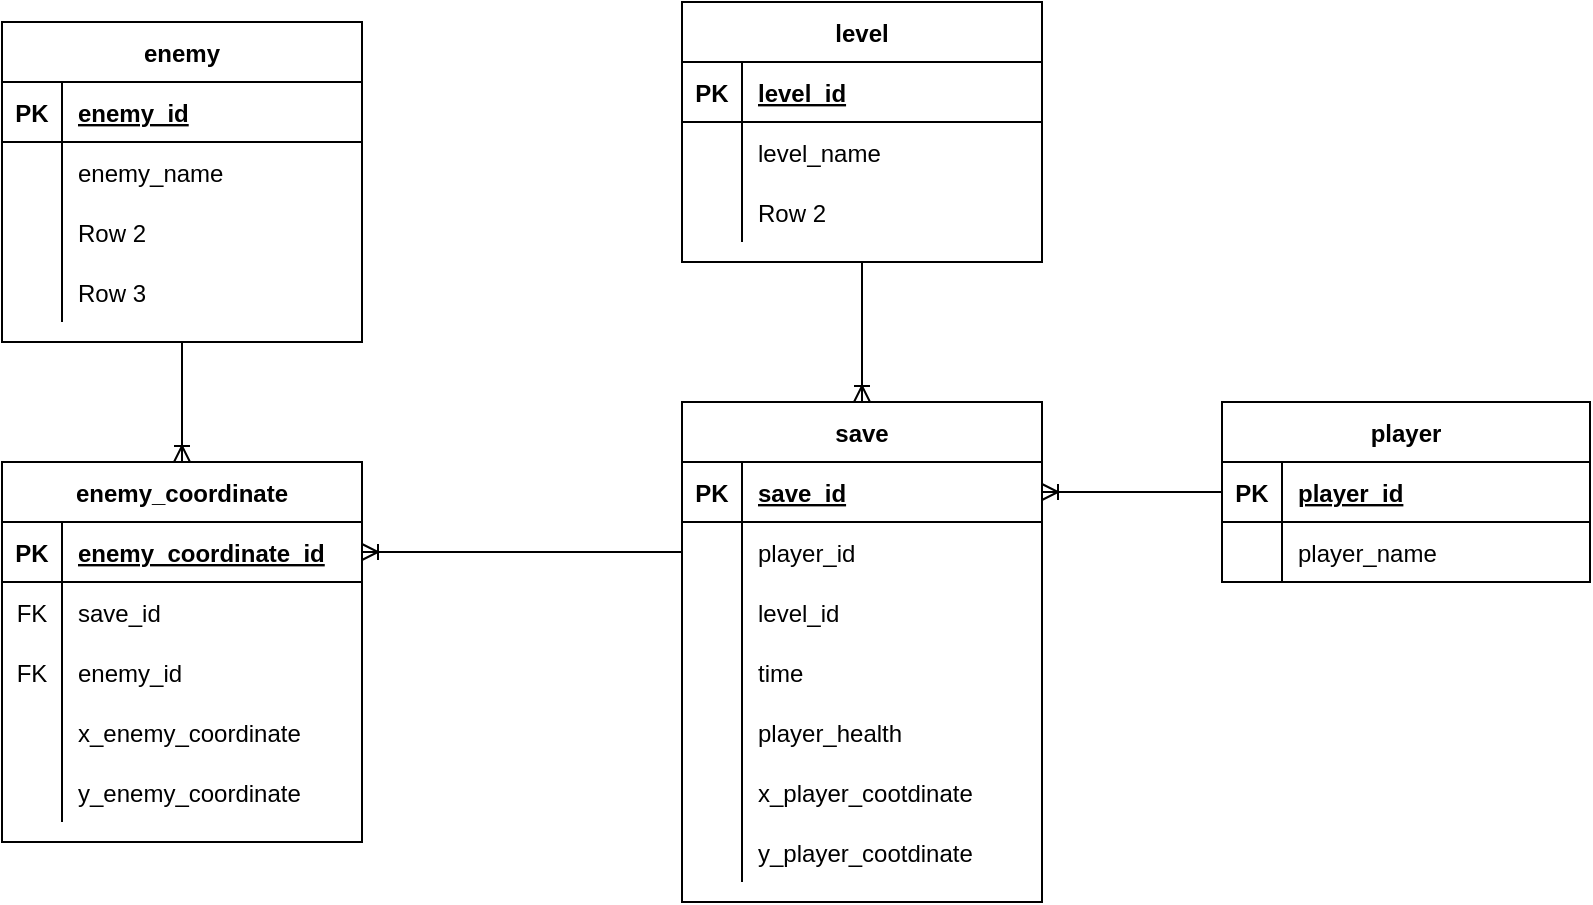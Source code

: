 <mxfile version="20.5.1" type="device"><diagram id="g3M--DwqCFLTSeb4jEzi" name="Страница 1"><mxGraphModel dx="2209" dy="764" grid="1" gridSize="10" guides="1" tooltips="1" connect="1" arrows="1" fold="1" page="1" pageScale="1" pageWidth="827" pageHeight="1169" math="0" shadow="0"><root><mxCell id="0"/><mxCell id="1" parent="0"/><mxCell id="gzmJOsKCDwlrmbXUU4vh-1" value="player" style="shape=table;startSize=30;container=1;collapsible=1;childLayout=tableLayout;fixedRows=1;rowLines=0;fontStyle=1;align=center;resizeLast=1;" vertex="1" parent="1"><mxGeometry x="360" y="200" width="184" height="90" as="geometry"/></mxCell><mxCell id="gzmJOsKCDwlrmbXUU4vh-2" value="" style="shape=tableRow;horizontal=0;startSize=0;swimlaneHead=0;swimlaneBody=0;fillColor=none;collapsible=0;dropTarget=0;points=[[0,0.5],[1,0.5]];portConstraint=eastwest;top=0;left=0;right=0;bottom=1;" vertex="1" parent="gzmJOsKCDwlrmbXUU4vh-1"><mxGeometry y="30" width="184" height="30" as="geometry"/></mxCell><mxCell id="gzmJOsKCDwlrmbXUU4vh-3" value="PK" style="shape=partialRectangle;connectable=0;fillColor=none;top=0;left=0;bottom=0;right=0;fontStyle=1;overflow=hidden;" vertex="1" parent="gzmJOsKCDwlrmbXUU4vh-2"><mxGeometry width="30" height="30" as="geometry"><mxRectangle width="30" height="30" as="alternateBounds"/></mxGeometry></mxCell><mxCell id="gzmJOsKCDwlrmbXUU4vh-4" value="player_id" style="shape=partialRectangle;connectable=0;fillColor=none;top=0;left=0;bottom=0;right=0;align=left;spacingLeft=6;fontStyle=5;overflow=hidden;" vertex="1" parent="gzmJOsKCDwlrmbXUU4vh-2"><mxGeometry x="30" width="154" height="30" as="geometry"><mxRectangle width="154" height="30" as="alternateBounds"/></mxGeometry></mxCell><mxCell id="gzmJOsKCDwlrmbXUU4vh-5" value="" style="shape=tableRow;horizontal=0;startSize=0;swimlaneHead=0;swimlaneBody=0;fillColor=none;collapsible=0;dropTarget=0;points=[[0,0.5],[1,0.5]];portConstraint=eastwest;top=0;left=0;right=0;bottom=0;" vertex="1" parent="gzmJOsKCDwlrmbXUU4vh-1"><mxGeometry y="60" width="184" height="30" as="geometry"/></mxCell><mxCell id="gzmJOsKCDwlrmbXUU4vh-6" value="" style="shape=partialRectangle;connectable=0;fillColor=none;top=0;left=0;bottom=0;right=0;editable=1;overflow=hidden;" vertex="1" parent="gzmJOsKCDwlrmbXUU4vh-5"><mxGeometry width="30" height="30" as="geometry"><mxRectangle width="30" height="30" as="alternateBounds"/></mxGeometry></mxCell><mxCell id="gzmJOsKCDwlrmbXUU4vh-7" value="player_name" style="shape=partialRectangle;connectable=0;fillColor=none;top=0;left=0;bottom=0;right=0;align=left;spacingLeft=6;overflow=hidden;" vertex="1" parent="gzmJOsKCDwlrmbXUU4vh-5"><mxGeometry x="30" width="154" height="30" as="geometry"><mxRectangle width="154" height="30" as="alternateBounds"/></mxGeometry></mxCell><mxCell id="gzmJOsKCDwlrmbXUU4vh-14" value="save" style="shape=table;startSize=30;container=1;collapsible=1;childLayout=tableLayout;fixedRows=1;rowLines=0;fontStyle=1;align=center;resizeLast=1;" vertex="1" parent="1"><mxGeometry x="90" y="200" width="180" height="250" as="geometry"/></mxCell><mxCell id="gzmJOsKCDwlrmbXUU4vh-15" value="" style="shape=tableRow;horizontal=0;startSize=0;swimlaneHead=0;swimlaneBody=0;fillColor=none;collapsible=0;dropTarget=0;points=[[0,0.5],[1,0.5]];portConstraint=eastwest;top=0;left=0;right=0;bottom=1;" vertex="1" parent="gzmJOsKCDwlrmbXUU4vh-14"><mxGeometry y="30" width="180" height="30" as="geometry"/></mxCell><mxCell id="gzmJOsKCDwlrmbXUU4vh-16" value="PK" style="shape=partialRectangle;connectable=0;fillColor=none;top=0;left=0;bottom=0;right=0;fontStyle=1;overflow=hidden;" vertex="1" parent="gzmJOsKCDwlrmbXUU4vh-15"><mxGeometry width="30" height="30" as="geometry"><mxRectangle width="30" height="30" as="alternateBounds"/></mxGeometry></mxCell><mxCell id="gzmJOsKCDwlrmbXUU4vh-17" value="save_id" style="shape=partialRectangle;connectable=0;fillColor=none;top=0;left=0;bottom=0;right=0;align=left;spacingLeft=6;fontStyle=5;overflow=hidden;" vertex="1" parent="gzmJOsKCDwlrmbXUU4vh-15"><mxGeometry x="30" width="150" height="30" as="geometry"><mxRectangle width="150" height="30" as="alternateBounds"/></mxGeometry></mxCell><mxCell id="gzmJOsKCDwlrmbXUU4vh-18" value="" style="shape=tableRow;horizontal=0;startSize=0;swimlaneHead=0;swimlaneBody=0;fillColor=none;collapsible=0;dropTarget=0;points=[[0,0.5],[1,0.5]];portConstraint=eastwest;top=0;left=0;right=0;bottom=0;" vertex="1" parent="gzmJOsKCDwlrmbXUU4vh-14"><mxGeometry y="60" width="180" height="30" as="geometry"/></mxCell><mxCell id="gzmJOsKCDwlrmbXUU4vh-19" value="" style="shape=partialRectangle;connectable=0;fillColor=none;top=0;left=0;bottom=0;right=0;editable=1;overflow=hidden;" vertex="1" parent="gzmJOsKCDwlrmbXUU4vh-18"><mxGeometry width="30" height="30" as="geometry"><mxRectangle width="30" height="30" as="alternateBounds"/></mxGeometry></mxCell><mxCell id="gzmJOsKCDwlrmbXUU4vh-20" value="player_id" style="shape=partialRectangle;connectable=0;fillColor=none;top=0;left=0;bottom=0;right=0;align=left;spacingLeft=6;overflow=hidden;" vertex="1" parent="gzmJOsKCDwlrmbXUU4vh-18"><mxGeometry x="30" width="150" height="30" as="geometry"><mxRectangle width="150" height="30" as="alternateBounds"/></mxGeometry></mxCell><mxCell id="gzmJOsKCDwlrmbXUU4vh-21" value="" style="shape=tableRow;horizontal=0;startSize=0;swimlaneHead=0;swimlaneBody=0;fillColor=none;collapsible=0;dropTarget=0;points=[[0,0.5],[1,0.5]];portConstraint=eastwest;top=0;left=0;right=0;bottom=0;" vertex="1" parent="gzmJOsKCDwlrmbXUU4vh-14"><mxGeometry y="90" width="180" height="30" as="geometry"/></mxCell><mxCell id="gzmJOsKCDwlrmbXUU4vh-22" value="" style="shape=partialRectangle;connectable=0;fillColor=none;top=0;left=0;bottom=0;right=0;editable=1;overflow=hidden;" vertex="1" parent="gzmJOsKCDwlrmbXUU4vh-21"><mxGeometry width="30" height="30" as="geometry"><mxRectangle width="30" height="30" as="alternateBounds"/></mxGeometry></mxCell><mxCell id="gzmJOsKCDwlrmbXUU4vh-23" value="level_id" style="shape=partialRectangle;connectable=0;fillColor=none;top=0;left=0;bottom=0;right=0;align=left;spacingLeft=6;overflow=hidden;" vertex="1" parent="gzmJOsKCDwlrmbXUU4vh-21"><mxGeometry x="30" width="150" height="30" as="geometry"><mxRectangle width="150" height="30" as="alternateBounds"/></mxGeometry></mxCell><mxCell id="gzmJOsKCDwlrmbXUU4vh-24" value="" style="shape=tableRow;horizontal=0;startSize=0;swimlaneHead=0;swimlaneBody=0;fillColor=none;collapsible=0;dropTarget=0;points=[[0,0.5],[1,0.5]];portConstraint=eastwest;top=0;left=0;right=0;bottom=0;" vertex="1" parent="gzmJOsKCDwlrmbXUU4vh-14"><mxGeometry y="120" width="180" height="30" as="geometry"/></mxCell><mxCell id="gzmJOsKCDwlrmbXUU4vh-25" value="" style="shape=partialRectangle;connectable=0;fillColor=none;top=0;left=0;bottom=0;right=0;editable=1;overflow=hidden;" vertex="1" parent="gzmJOsKCDwlrmbXUU4vh-24"><mxGeometry width="30" height="30" as="geometry"><mxRectangle width="30" height="30" as="alternateBounds"/></mxGeometry></mxCell><mxCell id="gzmJOsKCDwlrmbXUU4vh-26" value="time" style="shape=partialRectangle;connectable=0;fillColor=none;top=0;left=0;bottom=0;right=0;align=left;spacingLeft=6;overflow=hidden;" vertex="1" parent="gzmJOsKCDwlrmbXUU4vh-24"><mxGeometry x="30" width="150" height="30" as="geometry"><mxRectangle width="150" height="30" as="alternateBounds"/></mxGeometry></mxCell><mxCell id="gzmJOsKCDwlrmbXUU4vh-34" value="" style="shape=tableRow;horizontal=0;startSize=0;swimlaneHead=0;swimlaneBody=0;fillColor=none;collapsible=0;dropTarget=0;points=[[0,0.5],[1,0.5]];portConstraint=eastwest;top=0;left=0;right=0;bottom=0;" vertex="1" parent="gzmJOsKCDwlrmbXUU4vh-14"><mxGeometry y="150" width="180" height="30" as="geometry"/></mxCell><mxCell id="gzmJOsKCDwlrmbXUU4vh-35" value="" style="shape=partialRectangle;connectable=0;fillColor=none;top=0;left=0;bottom=0;right=0;editable=1;overflow=hidden;" vertex="1" parent="gzmJOsKCDwlrmbXUU4vh-34"><mxGeometry width="30" height="30" as="geometry"><mxRectangle width="30" height="30" as="alternateBounds"/></mxGeometry></mxCell><mxCell id="gzmJOsKCDwlrmbXUU4vh-36" value="player_health" style="shape=partialRectangle;connectable=0;fillColor=none;top=0;left=0;bottom=0;right=0;align=left;spacingLeft=6;overflow=hidden;" vertex="1" parent="gzmJOsKCDwlrmbXUU4vh-34"><mxGeometry x="30" width="150" height="30" as="geometry"><mxRectangle width="150" height="30" as="alternateBounds"/></mxGeometry></mxCell><mxCell id="gzmJOsKCDwlrmbXUU4vh-37" value="" style="shape=tableRow;horizontal=0;startSize=0;swimlaneHead=0;swimlaneBody=0;fillColor=none;collapsible=0;dropTarget=0;points=[[0,0.5],[1,0.5]];portConstraint=eastwest;top=0;left=0;right=0;bottom=0;" vertex="1" parent="gzmJOsKCDwlrmbXUU4vh-14"><mxGeometry y="180" width="180" height="30" as="geometry"/></mxCell><mxCell id="gzmJOsKCDwlrmbXUU4vh-38" value="" style="shape=partialRectangle;connectable=0;fillColor=none;top=0;left=0;bottom=0;right=0;editable=1;overflow=hidden;" vertex="1" parent="gzmJOsKCDwlrmbXUU4vh-37"><mxGeometry width="30" height="30" as="geometry"><mxRectangle width="30" height="30" as="alternateBounds"/></mxGeometry></mxCell><mxCell id="gzmJOsKCDwlrmbXUU4vh-39" value="x_player_cootdinate" style="shape=partialRectangle;connectable=0;fillColor=none;top=0;left=0;bottom=0;right=0;align=left;spacingLeft=6;overflow=hidden;" vertex="1" parent="gzmJOsKCDwlrmbXUU4vh-37"><mxGeometry x="30" width="150" height="30" as="geometry"><mxRectangle width="150" height="30" as="alternateBounds"/></mxGeometry></mxCell><mxCell id="gzmJOsKCDwlrmbXUU4vh-40" value="" style="shape=tableRow;horizontal=0;startSize=0;swimlaneHead=0;swimlaneBody=0;fillColor=none;collapsible=0;dropTarget=0;points=[[0,0.5],[1,0.5]];portConstraint=eastwest;top=0;left=0;right=0;bottom=0;" vertex="1" parent="gzmJOsKCDwlrmbXUU4vh-14"><mxGeometry y="210" width="180" height="30" as="geometry"/></mxCell><mxCell id="gzmJOsKCDwlrmbXUU4vh-41" value="" style="shape=partialRectangle;connectable=0;fillColor=none;top=0;left=0;bottom=0;right=0;editable=1;overflow=hidden;" vertex="1" parent="gzmJOsKCDwlrmbXUU4vh-40"><mxGeometry width="30" height="30" as="geometry"><mxRectangle width="30" height="30" as="alternateBounds"/></mxGeometry></mxCell><mxCell id="gzmJOsKCDwlrmbXUU4vh-42" value="y_player_cootdinate" style="shape=partialRectangle;connectable=0;fillColor=none;top=0;left=0;bottom=0;right=0;align=left;spacingLeft=6;overflow=hidden;" vertex="1" parent="gzmJOsKCDwlrmbXUU4vh-40"><mxGeometry x="30" width="150" height="30" as="geometry"><mxRectangle width="150" height="30" as="alternateBounds"/></mxGeometry></mxCell><mxCell id="gzmJOsKCDwlrmbXUU4vh-43" value="" style="edgeStyle=orthogonalEdgeStyle;fontSize=12;html=1;endArrow=ERoneToMany;rounded=0;exitX=0;exitY=0.5;exitDx=0;exitDy=0;" edge="1" parent="1" source="gzmJOsKCDwlrmbXUU4vh-2" target="gzmJOsKCDwlrmbXUU4vh-15"><mxGeometry width="100" height="100" relative="1" as="geometry"><mxPoint x="360" y="440" as="sourcePoint"/><mxPoint x="460" y="340" as="targetPoint"/></mxGeometry></mxCell><mxCell id="gzmJOsKCDwlrmbXUU4vh-44" value="level" style="shape=table;startSize=30;container=1;collapsible=1;childLayout=tableLayout;fixedRows=1;rowLines=0;fontStyle=1;align=center;resizeLast=1;" vertex="1" parent="1"><mxGeometry x="90" width="180" height="130" as="geometry"/></mxCell><mxCell id="gzmJOsKCDwlrmbXUU4vh-45" value="" style="shape=tableRow;horizontal=0;startSize=0;swimlaneHead=0;swimlaneBody=0;fillColor=none;collapsible=0;dropTarget=0;points=[[0,0.5],[1,0.5]];portConstraint=eastwest;top=0;left=0;right=0;bottom=1;" vertex="1" parent="gzmJOsKCDwlrmbXUU4vh-44"><mxGeometry y="30" width="180" height="30" as="geometry"/></mxCell><mxCell id="gzmJOsKCDwlrmbXUU4vh-46" value="PK" style="shape=partialRectangle;connectable=0;fillColor=none;top=0;left=0;bottom=0;right=0;fontStyle=1;overflow=hidden;" vertex="1" parent="gzmJOsKCDwlrmbXUU4vh-45"><mxGeometry width="30" height="30" as="geometry"><mxRectangle width="30" height="30" as="alternateBounds"/></mxGeometry></mxCell><mxCell id="gzmJOsKCDwlrmbXUU4vh-47" value="level_id" style="shape=partialRectangle;connectable=0;fillColor=none;top=0;left=0;bottom=0;right=0;align=left;spacingLeft=6;fontStyle=5;overflow=hidden;" vertex="1" parent="gzmJOsKCDwlrmbXUU4vh-45"><mxGeometry x="30" width="150" height="30" as="geometry"><mxRectangle width="150" height="30" as="alternateBounds"/></mxGeometry></mxCell><mxCell id="gzmJOsKCDwlrmbXUU4vh-48" value="" style="shape=tableRow;horizontal=0;startSize=0;swimlaneHead=0;swimlaneBody=0;fillColor=none;collapsible=0;dropTarget=0;points=[[0,0.5],[1,0.5]];portConstraint=eastwest;top=0;left=0;right=0;bottom=0;" vertex="1" parent="gzmJOsKCDwlrmbXUU4vh-44"><mxGeometry y="60" width="180" height="30" as="geometry"/></mxCell><mxCell id="gzmJOsKCDwlrmbXUU4vh-49" value="" style="shape=partialRectangle;connectable=0;fillColor=none;top=0;left=0;bottom=0;right=0;editable=1;overflow=hidden;" vertex="1" parent="gzmJOsKCDwlrmbXUU4vh-48"><mxGeometry width="30" height="30" as="geometry"><mxRectangle width="30" height="30" as="alternateBounds"/></mxGeometry></mxCell><mxCell id="gzmJOsKCDwlrmbXUU4vh-50" value="level_name" style="shape=partialRectangle;connectable=0;fillColor=none;top=0;left=0;bottom=0;right=0;align=left;spacingLeft=6;overflow=hidden;" vertex="1" parent="gzmJOsKCDwlrmbXUU4vh-48"><mxGeometry x="30" width="150" height="30" as="geometry"><mxRectangle width="150" height="30" as="alternateBounds"/></mxGeometry></mxCell><mxCell id="gzmJOsKCDwlrmbXUU4vh-51" value="" style="shape=tableRow;horizontal=0;startSize=0;swimlaneHead=0;swimlaneBody=0;fillColor=none;collapsible=0;dropTarget=0;points=[[0,0.5],[1,0.5]];portConstraint=eastwest;top=0;left=0;right=0;bottom=0;" vertex="1" parent="gzmJOsKCDwlrmbXUU4vh-44"><mxGeometry y="90" width="180" height="30" as="geometry"/></mxCell><mxCell id="gzmJOsKCDwlrmbXUU4vh-52" value="" style="shape=partialRectangle;connectable=0;fillColor=none;top=0;left=0;bottom=0;right=0;editable=1;overflow=hidden;" vertex="1" parent="gzmJOsKCDwlrmbXUU4vh-51"><mxGeometry width="30" height="30" as="geometry"><mxRectangle width="30" height="30" as="alternateBounds"/></mxGeometry></mxCell><mxCell id="gzmJOsKCDwlrmbXUU4vh-53" value="Row 2" style="shape=partialRectangle;connectable=0;fillColor=none;top=0;left=0;bottom=0;right=0;align=left;spacingLeft=6;overflow=hidden;" vertex="1" parent="gzmJOsKCDwlrmbXUU4vh-51"><mxGeometry x="30" width="150" height="30" as="geometry"><mxRectangle width="150" height="30" as="alternateBounds"/></mxGeometry></mxCell><mxCell id="gzmJOsKCDwlrmbXUU4vh-57" value="enemy" style="shape=table;startSize=30;container=1;collapsible=1;childLayout=tableLayout;fixedRows=1;rowLines=0;fontStyle=1;align=center;resizeLast=1;" vertex="1" parent="1"><mxGeometry x="-250" y="10" width="180" height="160" as="geometry"/></mxCell><mxCell id="gzmJOsKCDwlrmbXUU4vh-58" value="" style="shape=tableRow;horizontal=0;startSize=0;swimlaneHead=0;swimlaneBody=0;fillColor=none;collapsible=0;dropTarget=0;points=[[0,0.5],[1,0.5]];portConstraint=eastwest;top=0;left=0;right=0;bottom=1;" vertex="1" parent="gzmJOsKCDwlrmbXUU4vh-57"><mxGeometry y="30" width="180" height="30" as="geometry"/></mxCell><mxCell id="gzmJOsKCDwlrmbXUU4vh-59" value="PK" style="shape=partialRectangle;connectable=0;fillColor=none;top=0;left=0;bottom=0;right=0;fontStyle=1;overflow=hidden;" vertex="1" parent="gzmJOsKCDwlrmbXUU4vh-58"><mxGeometry width="30" height="30" as="geometry"><mxRectangle width="30" height="30" as="alternateBounds"/></mxGeometry></mxCell><mxCell id="gzmJOsKCDwlrmbXUU4vh-60" value="enemy_id" style="shape=partialRectangle;connectable=0;fillColor=none;top=0;left=0;bottom=0;right=0;align=left;spacingLeft=6;fontStyle=5;overflow=hidden;" vertex="1" parent="gzmJOsKCDwlrmbXUU4vh-58"><mxGeometry x="30" width="150" height="30" as="geometry"><mxRectangle width="150" height="30" as="alternateBounds"/></mxGeometry></mxCell><mxCell id="gzmJOsKCDwlrmbXUU4vh-61" value="" style="shape=tableRow;horizontal=0;startSize=0;swimlaneHead=0;swimlaneBody=0;fillColor=none;collapsible=0;dropTarget=0;points=[[0,0.5],[1,0.5]];portConstraint=eastwest;top=0;left=0;right=0;bottom=0;" vertex="1" parent="gzmJOsKCDwlrmbXUU4vh-57"><mxGeometry y="60" width="180" height="30" as="geometry"/></mxCell><mxCell id="gzmJOsKCDwlrmbXUU4vh-62" value="" style="shape=partialRectangle;connectable=0;fillColor=none;top=0;left=0;bottom=0;right=0;editable=1;overflow=hidden;" vertex="1" parent="gzmJOsKCDwlrmbXUU4vh-61"><mxGeometry width="30" height="30" as="geometry"><mxRectangle width="30" height="30" as="alternateBounds"/></mxGeometry></mxCell><mxCell id="gzmJOsKCDwlrmbXUU4vh-63" value="enemy_name" style="shape=partialRectangle;connectable=0;fillColor=none;top=0;left=0;bottom=0;right=0;align=left;spacingLeft=6;overflow=hidden;" vertex="1" parent="gzmJOsKCDwlrmbXUU4vh-61"><mxGeometry x="30" width="150" height="30" as="geometry"><mxRectangle width="150" height="30" as="alternateBounds"/></mxGeometry></mxCell><mxCell id="gzmJOsKCDwlrmbXUU4vh-64" value="" style="shape=tableRow;horizontal=0;startSize=0;swimlaneHead=0;swimlaneBody=0;fillColor=none;collapsible=0;dropTarget=0;points=[[0,0.5],[1,0.5]];portConstraint=eastwest;top=0;left=0;right=0;bottom=0;" vertex="1" parent="gzmJOsKCDwlrmbXUU4vh-57"><mxGeometry y="90" width="180" height="30" as="geometry"/></mxCell><mxCell id="gzmJOsKCDwlrmbXUU4vh-65" value="" style="shape=partialRectangle;connectable=0;fillColor=none;top=0;left=0;bottom=0;right=0;editable=1;overflow=hidden;" vertex="1" parent="gzmJOsKCDwlrmbXUU4vh-64"><mxGeometry width="30" height="30" as="geometry"><mxRectangle width="30" height="30" as="alternateBounds"/></mxGeometry></mxCell><mxCell id="gzmJOsKCDwlrmbXUU4vh-66" value="Row 2" style="shape=partialRectangle;connectable=0;fillColor=none;top=0;left=0;bottom=0;right=0;align=left;spacingLeft=6;overflow=hidden;" vertex="1" parent="gzmJOsKCDwlrmbXUU4vh-64"><mxGeometry x="30" width="150" height="30" as="geometry"><mxRectangle width="150" height="30" as="alternateBounds"/></mxGeometry></mxCell><mxCell id="gzmJOsKCDwlrmbXUU4vh-67" value="" style="shape=tableRow;horizontal=0;startSize=0;swimlaneHead=0;swimlaneBody=0;fillColor=none;collapsible=0;dropTarget=0;points=[[0,0.5],[1,0.5]];portConstraint=eastwest;top=0;left=0;right=0;bottom=0;" vertex="1" parent="gzmJOsKCDwlrmbXUU4vh-57"><mxGeometry y="120" width="180" height="30" as="geometry"/></mxCell><mxCell id="gzmJOsKCDwlrmbXUU4vh-68" value="" style="shape=partialRectangle;connectable=0;fillColor=none;top=0;left=0;bottom=0;right=0;editable=1;overflow=hidden;" vertex="1" parent="gzmJOsKCDwlrmbXUU4vh-67"><mxGeometry width="30" height="30" as="geometry"><mxRectangle width="30" height="30" as="alternateBounds"/></mxGeometry></mxCell><mxCell id="gzmJOsKCDwlrmbXUU4vh-69" value="Row 3" style="shape=partialRectangle;connectable=0;fillColor=none;top=0;left=0;bottom=0;right=0;align=left;spacingLeft=6;overflow=hidden;" vertex="1" parent="gzmJOsKCDwlrmbXUU4vh-67"><mxGeometry x="30" width="150" height="30" as="geometry"><mxRectangle width="150" height="30" as="alternateBounds"/></mxGeometry></mxCell><mxCell id="gzmJOsKCDwlrmbXUU4vh-70" value="" style="edgeStyle=orthogonalEdgeStyle;fontSize=12;html=1;endArrow=ERoneToMany;rounded=0;exitX=0.5;exitY=1;exitDx=0;exitDy=0;" edge="1" parent="1" source="gzmJOsKCDwlrmbXUU4vh-44" target="gzmJOsKCDwlrmbXUU4vh-14"><mxGeometry width="100" height="100" relative="1" as="geometry"><mxPoint x="390" y="265" as="sourcePoint"/><mxPoint x="280" y="265" as="targetPoint"/></mxGeometry></mxCell><mxCell id="gzmJOsKCDwlrmbXUU4vh-71" value="enemy_coordinate" style="shape=table;startSize=30;container=1;collapsible=1;childLayout=tableLayout;fixedRows=1;rowLines=0;fontStyle=1;align=center;resizeLast=1;" vertex="1" parent="1"><mxGeometry x="-250" y="230" width="180" height="190" as="geometry"/></mxCell><mxCell id="gzmJOsKCDwlrmbXUU4vh-72" value="" style="shape=tableRow;horizontal=0;startSize=0;swimlaneHead=0;swimlaneBody=0;fillColor=none;collapsible=0;dropTarget=0;points=[[0,0.5],[1,0.5]];portConstraint=eastwest;top=0;left=0;right=0;bottom=1;" vertex="1" parent="gzmJOsKCDwlrmbXUU4vh-71"><mxGeometry y="30" width="180" height="30" as="geometry"/></mxCell><mxCell id="gzmJOsKCDwlrmbXUU4vh-73" value="PK" style="shape=partialRectangle;connectable=0;fillColor=none;top=0;left=0;bottom=0;right=0;fontStyle=1;overflow=hidden;" vertex="1" parent="gzmJOsKCDwlrmbXUU4vh-72"><mxGeometry width="30" height="30" as="geometry"><mxRectangle width="30" height="30" as="alternateBounds"/></mxGeometry></mxCell><mxCell id="gzmJOsKCDwlrmbXUU4vh-74" value="enemy_coordinate_id" style="shape=partialRectangle;connectable=0;fillColor=none;top=0;left=0;bottom=0;right=0;align=left;spacingLeft=6;fontStyle=5;overflow=hidden;" vertex="1" parent="gzmJOsKCDwlrmbXUU4vh-72"><mxGeometry x="30" width="150" height="30" as="geometry"><mxRectangle width="150" height="30" as="alternateBounds"/></mxGeometry></mxCell><mxCell id="gzmJOsKCDwlrmbXUU4vh-75" value="" style="shape=tableRow;horizontal=0;startSize=0;swimlaneHead=0;swimlaneBody=0;fillColor=none;collapsible=0;dropTarget=0;points=[[0,0.5],[1,0.5]];portConstraint=eastwest;top=0;left=0;right=0;bottom=0;" vertex="1" parent="gzmJOsKCDwlrmbXUU4vh-71"><mxGeometry y="60" width="180" height="30" as="geometry"/></mxCell><mxCell id="gzmJOsKCDwlrmbXUU4vh-76" value="FK" style="shape=partialRectangle;connectable=0;fillColor=none;top=0;left=0;bottom=0;right=0;editable=1;overflow=hidden;" vertex="1" parent="gzmJOsKCDwlrmbXUU4vh-75"><mxGeometry width="30" height="30" as="geometry"><mxRectangle width="30" height="30" as="alternateBounds"/></mxGeometry></mxCell><mxCell id="gzmJOsKCDwlrmbXUU4vh-77" value="save_id" style="shape=partialRectangle;connectable=0;fillColor=none;top=0;left=0;bottom=0;right=0;align=left;spacingLeft=6;overflow=hidden;" vertex="1" parent="gzmJOsKCDwlrmbXUU4vh-75"><mxGeometry x="30" width="150" height="30" as="geometry"><mxRectangle width="150" height="30" as="alternateBounds"/></mxGeometry></mxCell><mxCell id="gzmJOsKCDwlrmbXUU4vh-78" value="" style="shape=tableRow;horizontal=0;startSize=0;swimlaneHead=0;swimlaneBody=0;fillColor=none;collapsible=0;dropTarget=0;points=[[0,0.5],[1,0.5]];portConstraint=eastwest;top=0;left=0;right=0;bottom=0;" vertex="1" parent="gzmJOsKCDwlrmbXUU4vh-71"><mxGeometry y="90" width="180" height="30" as="geometry"/></mxCell><mxCell id="gzmJOsKCDwlrmbXUU4vh-79" value="FK" style="shape=partialRectangle;connectable=0;fillColor=none;top=0;left=0;bottom=0;right=0;editable=1;overflow=hidden;" vertex="1" parent="gzmJOsKCDwlrmbXUU4vh-78"><mxGeometry width="30" height="30" as="geometry"><mxRectangle width="30" height="30" as="alternateBounds"/></mxGeometry></mxCell><mxCell id="gzmJOsKCDwlrmbXUU4vh-80" value="enemy_id" style="shape=partialRectangle;connectable=0;fillColor=none;top=0;left=0;bottom=0;right=0;align=left;spacingLeft=6;overflow=hidden;" vertex="1" parent="gzmJOsKCDwlrmbXUU4vh-78"><mxGeometry x="30" width="150" height="30" as="geometry"><mxRectangle width="150" height="30" as="alternateBounds"/></mxGeometry></mxCell><mxCell id="gzmJOsKCDwlrmbXUU4vh-81" value="" style="shape=tableRow;horizontal=0;startSize=0;swimlaneHead=0;swimlaneBody=0;fillColor=none;collapsible=0;dropTarget=0;points=[[0,0.5],[1,0.5]];portConstraint=eastwest;top=0;left=0;right=0;bottom=0;" vertex="1" parent="gzmJOsKCDwlrmbXUU4vh-71"><mxGeometry y="120" width="180" height="30" as="geometry"/></mxCell><mxCell id="gzmJOsKCDwlrmbXUU4vh-82" value="" style="shape=partialRectangle;connectable=0;fillColor=none;top=0;left=0;bottom=0;right=0;editable=1;overflow=hidden;" vertex="1" parent="gzmJOsKCDwlrmbXUU4vh-81"><mxGeometry width="30" height="30" as="geometry"><mxRectangle width="30" height="30" as="alternateBounds"/></mxGeometry></mxCell><mxCell id="gzmJOsKCDwlrmbXUU4vh-83" value="x_enemy_coordinate" style="shape=partialRectangle;connectable=0;fillColor=none;top=0;left=0;bottom=0;right=0;align=left;spacingLeft=6;overflow=hidden;" vertex="1" parent="gzmJOsKCDwlrmbXUU4vh-81"><mxGeometry x="30" width="150" height="30" as="geometry"><mxRectangle width="150" height="30" as="alternateBounds"/></mxGeometry></mxCell><mxCell id="gzmJOsKCDwlrmbXUU4vh-54" value="" style="shape=tableRow;horizontal=0;startSize=0;swimlaneHead=0;swimlaneBody=0;fillColor=none;collapsible=0;dropTarget=0;points=[[0,0.5],[1,0.5]];portConstraint=eastwest;top=0;left=0;right=0;bottom=0;" vertex="1" parent="gzmJOsKCDwlrmbXUU4vh-71"><mxGeometry y="150" width="180" height="30" as="geometry"/></mxCell><mxCell id="gzmJOsKCDwlrmbXUU4vh-55" value="" style="shape=partialRectangle;connectable=0;fillColor=none;top=0;left=0;bottom=0;right=0;editable=1;overflow=hidden;" vertex="1" parent="gzmJOsKCDwlrmbXUU4vh-54"><mxGeometry width="30" height="30" as="geometry"><mxRectangle width="30" height="30" as="alternateBounds"/></mxGeometry></mxCell><mxCell id="gzmJOsKCDwlrmbXUU4vh-56" value="y_enemy_coordinate" style="shape=partialRectangle;connectable=0;fillColor=none;top=0;left=0;bottom=0;right=0;align=left;spacingLeft=6;overflow=hidden;" vertex="1" parent="gzmJOsKCDwlrmbXUU4vh-54"><mxGeometry x="30" width="150" height="30" as="geometry"><mxRectangle width="150" height="30" as="alternateBounds"/></mxGeometry></mxCell><mxCell id="gzmJOsKCDwlrmbXUU4vh-84" value="" style="edgeStyle=orthogonalEdgeStyle;fontSize=12;html=1;endArrow=ERoneToMany;rounded=0;exitX=0.5;exitY=1;exitDx=0;exitDy=0;entryX=0.5;entryY=0;entryDx=0;entryDy=0;" edge="1" parent="1" source="gzmJOsKCDwlrmbXUU4vh-57" target="gzmJOsKCDwlrmbXUU4vh-71"><mxGeometry width="100" height="100" relative="1" as="geometry"><mxPoint x="190" y="140" as="sourcePoint"/><mxPoint x="190" y="220" as="targetPoint"/></mxGeometry></mxCell><mxCell id="gzmJOsKCDwlrmbXUU4vh-85" value="" style="edgeStyle=orthogonalEdgeStyle;fontSize=12;html=1;endArrow=ERoneToMany;rounded=0;exitX=0;exitY=0.5;exitDx=0;exitDy=0;entryX=1;entryY=0.5;entryDx=0;entryDy=0;" edge="1" parent="1" source="gzmJOsKCDwlrmbXUU4vh-18" target="gzmJOsKCDwlrmbXUU4vh-72"><mxGeometry width="100" height="100" relative="1" as="geometry"><mxPoint x="-150" y="180" as="sourcePoint"/><mxPoint x="-150" y="240" as="targetPoint"/></mxGeometry></mxCell></root></mxGraphModel></diagram></mxfile>